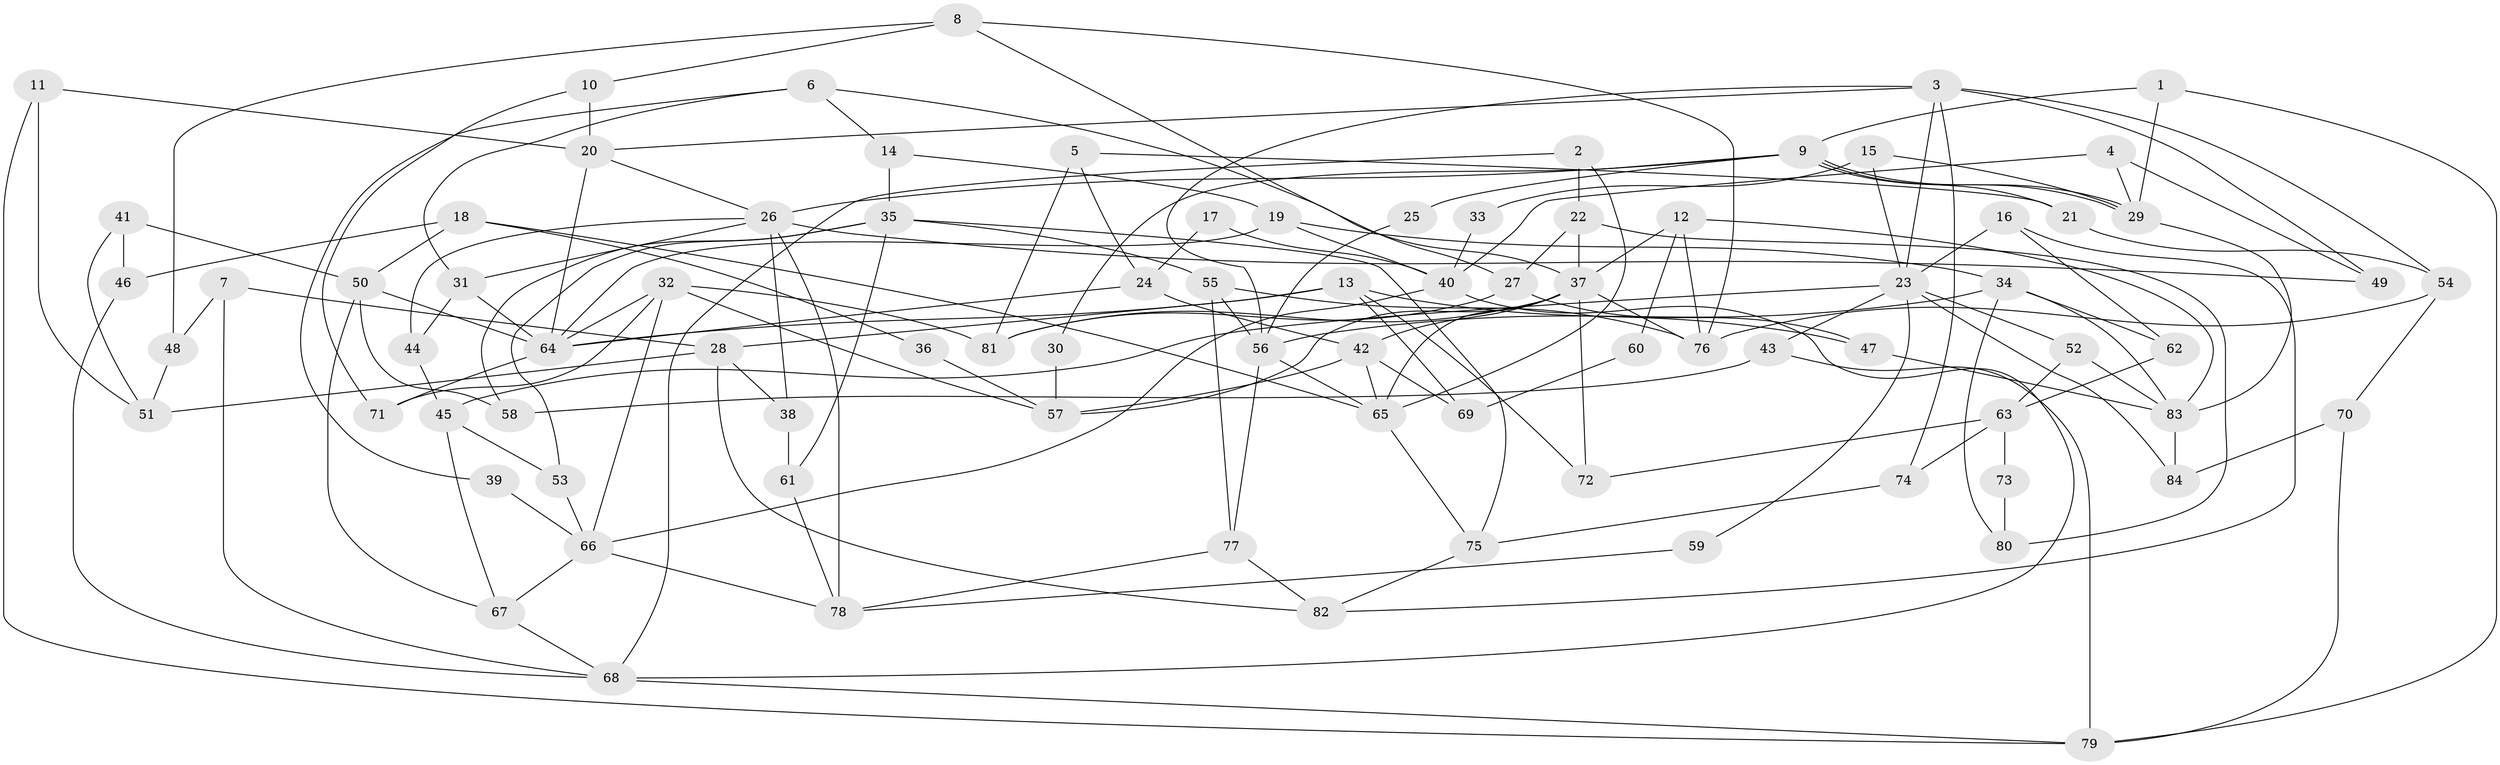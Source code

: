 // coarse degree distribution, {6: 0.22641509433962265, 7: 0.11320754716981132, 3: 0.16981132075471697, 5: 0.07547169811320754, 11: 0.03773584905660377, 4: 0.18867924528301888, 9: 0.018867924528301886, 2: 0.11320754716981132, 10: 0.018867924528301886, 8: 0.03773584905660377}
// Generated by graph-tools (version 1.1) at 2025/24/03/03/25 07:24:03]
// undirected, 84 vertices, 168 edges
graph export_dot {
graph [start="1"]
  node [color=gray90,style=filled];
  1;
  2;
  3;
  4;
  5;
  6;
  7;
  8;
  9;
  10;
  11;
  12;
  13;
  14;
  15;
  16;
  17;
  18;
  19;
  20;
  21;
  22;
  23;
  24;
  25;
  26;
  27;
  28;
  29;
  30;
  31;
  32;
  33;
  34;
  35;
  36;
  37;
  38;
  39;
  40;
  41;
  42;
  43;
  44;
  45;
  46;
  47;
  48;
  49;
  50;
  51;
  52;
  53;
  54;
  55;
  56;
  57;
  58;
  59;
  60;
  61;
  62;
  63;
  64;
  65;
  66;
  67;
  68;
  69;
  70;
  71;
  72;
  73;
  74;
  75;
  76;
  77;
  78;
  79;
  80;
  81;
  82;
  83;
  84;
  1 -- 79;
  1 -- 9;
  1 -- 29;
  2 -- 65;
  2 -- 22;
  2 -- 68;
  3 -- 74;
  3 -- 56;
  3 -- 20;
  3 -- 23;
  3 -- 49;
  3 -- 54;
  4 -- 49;
  4 -- 29;
  4 -- 40;
  5 -- 81;
  5 -- 24;
  5 -- 21;
  6 -- 31;
  6 -- 37;
  6 -- 14;
  6 -- 39;
  7 -- 28;
  7 -- 68;
  7 -- 48;
  8 -- 27;
  8 -- 76;
  8 -- 10;
  8 -- 48;
  9 -- 26;
  9 -- 29;
  9 -- 29;
  9 -- 21;
  9 -- 25;
  9 -- 30;
  10 -- 20;
  10 -- 71;
  11 -- 20;
  11 -- 79;
  11 -- 51;
  12 -- 83;
  12 -- 76;
  12 -- 37;
  12 -- 60;
  13 -- 28;
  13 -- 64;
  13 -- 47;
  13 -- 69;
  13 -- 72;
  14 -- 19;
  14 -- 35;
  15 -- 29;
  15 -- 23;
  15 -- 33;
  16 -- 23;
  16 -- 82;
  16 -- 62;
  17 -- 40;
  17 -- 24;
  18 -- 46;
  18 -- 50;
  18 -- 36;
  18 -- 65;
  19 -- 64;
  19 -- 40;
  19 -- 34;
  20 -- 26;
  20 -- 64;
  21 -- 54;
  22 -- 37;
  22 -- 27;
  22 -- 80;
  23 -- 52;
  23 -- 43;
  23 -- 45;
  23 -- 59;
  23 -- 84;
  24 -- 64;
  24 -- 42;
  25 -- 56;
  26 -- 78;
  26 -- 31;
  26 -- 38;
  26 -- 44;
  26 -- 49;
  27 -- 81;
  27 -- 47;
  28 -- 51;
  28 -- 38;
  28 -- 82;
  29 -- 83;
  30 -- 57;
  31 -- 64;
  31 -- 44;
  32 -- 64;
  32 -- 66;
  32 -- 57;
  32 -- 71;
  32 -- 81;
  33 -- 40;
  34 -- 56;
  34 -- 62;
  34 -- 80;
  34 -- 83;
  35 -- 75;
  35 -- 53;
  35 -- 55;
  35 -- 58;
  35 -- 61;
  36 -- 57;
  37 -- 57;
  37 -- 42;
  37 -- 65;
  37 -- 72;
  37 -- 76;
  37 -- 81;
  38 -- 61;
  39 -- 66;
  40 -- 68;
  40 -- 66;
  41 -- 51;
  41 -- 50;
  41 -- 46;
  42 -- 65;
  42 -- 57;
  42 -- 69;
  43 -- 79;
  43 -- 58;
  44 -- 45;
  45 -- 53;
  45 -- 67;
  46 -- 68;
  47 -- 83;
  48 -- 51;
  50 -- 64;
  50 -- 58;
  50 -- 67;
  52 -- 83;
  52 -- 63;
  53 -- 66;
  54 -- 70;
  54 -- 76;
  55 -- 76;
  55 -- 56;
  55 -- 77;
  56 -- 65;
  56 -- 77;
  59 -- 78;
  60 -- 69;
  61 -- 78;
  62 -- 63;
  63 -- 72;
  63 -- 73;
  63 -- 74;
  64 -- 71;
  65 -- 75;
  66 -- 67;
  66 -- 78;
  67 -- 68;
  68 -- 79;
  70 -- 84;
  70 -- 79;
  73 -- 80;
  74 -- 75;
  75 -- 82;
  77 -- 78;
  77 -- 82;
  83 -- 84;
}
